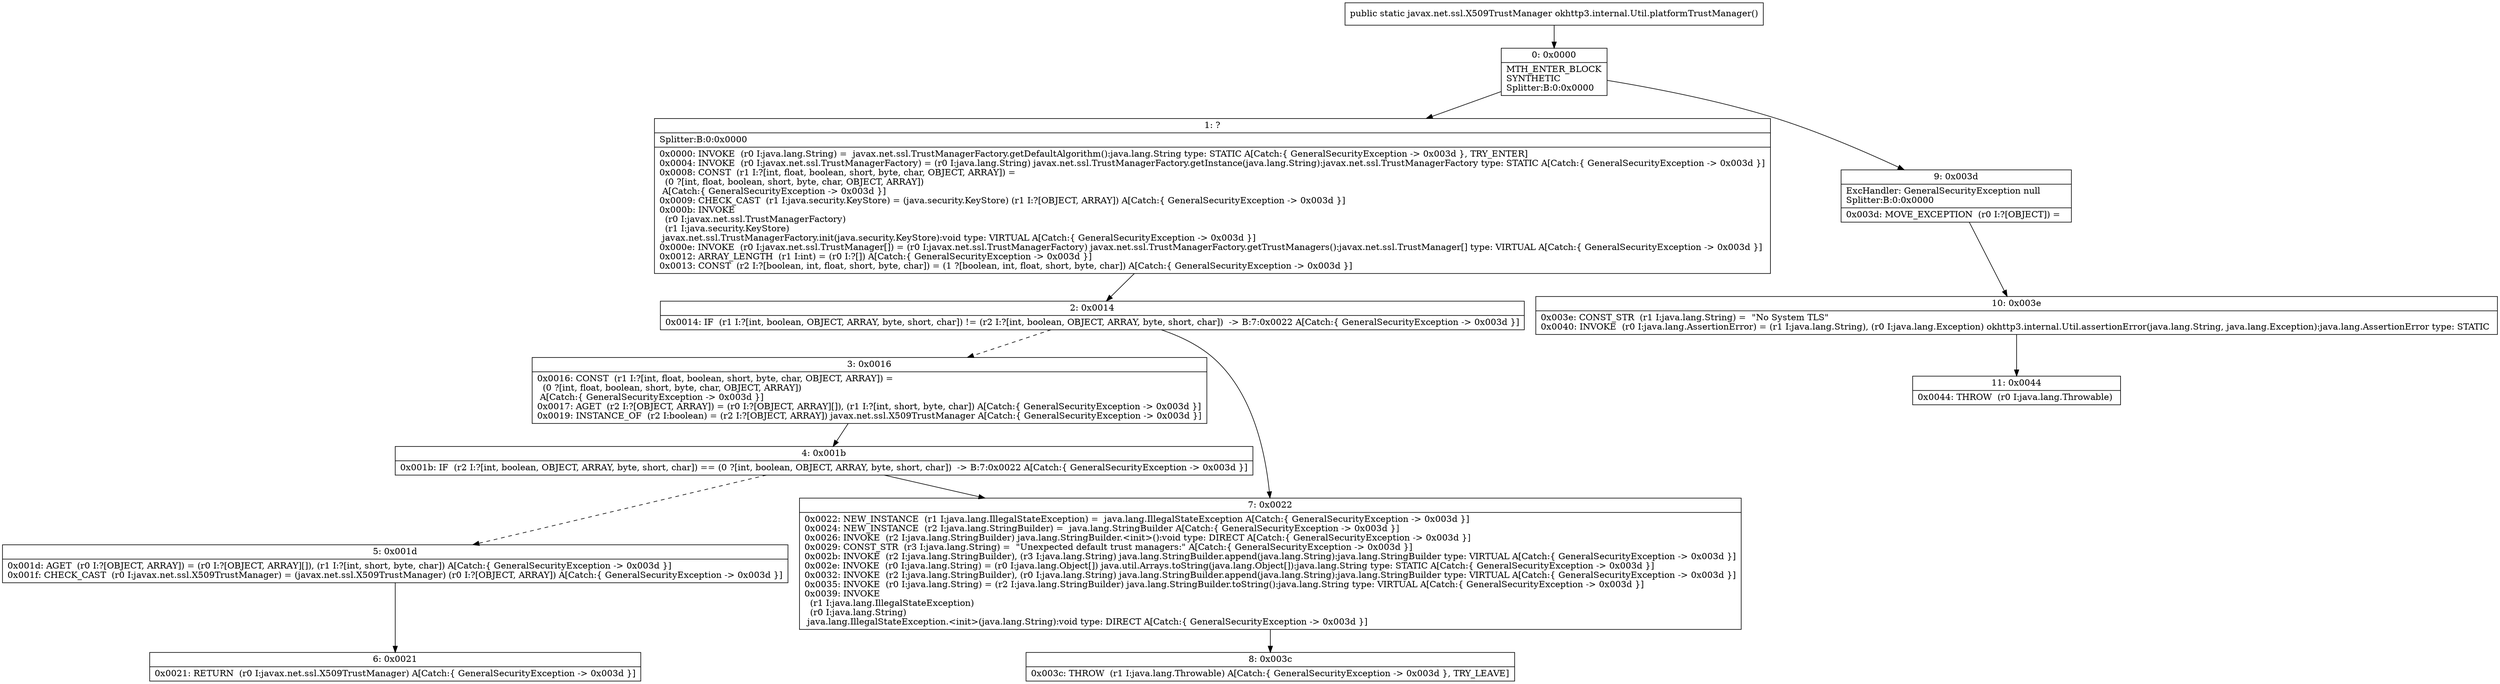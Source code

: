 digraph "CFG forokhttp3.internal.Util.platformTrustManager()Ljavax\/net\/ssl\/X509TrustManager;" {
Node_0 [shape=record,label="{0\:\ 0x0000|MTH_ENTER_BLOCK\lSYNTHETIC\lSplitter:B:0:0x0000\l}"];
Node_1 [shape=record,label="{1\:\ ?|Splitter:B:0:0x0000\l|0x0000: INVOKE  (r0 I:java.lang.String) =  javax.net.ssl.TrustManagerFactory.getDefaultAlgorithm():java.lang.String type: STATIC A[Catch:\{ GeneralSecurityException \-\> 0x003d \}, TRY_ENTER]\l0x0004: INVOKE  (r0 I:javax.net.ssl.TrustManagerFactory) = (r0 I:java.lang.String) javax.net.ssl.TrustManagerFactory.getInstance(java.lang.String):javax.net.ssl.TrustManagerFactory type: STATIC A[Catch:\{ GeneralSecurityException \-\> 0x003d \}]\l0x0008: CONST  (r1 I:?[int, float, boolean, short, byte, char, OBJECT, ARRAY]) = \l  (0 ?[int, float, boolean, short, byte, char, OBJECT, ARRAY])\l A[Catch:\{ GeneralSecurityException \-\> 0x003d \}]\l0x0009: CHECK_CAST  (r1 I:java.security.KeyStore) = (java.security.KeyStore) (r1 I:?[OBJECT, ARRAY]) A[Catch:\{ GeneralSecurityException \-\> 0x003d \}]\l0x000b: INVOKE  \l  (r0 I:javax.net.ssl.TrustManagerFactory)\l  (r1 I:java.security.KeyStore)\l javax.net.ssl.TrustManagerFactory.init(java.security.KeyStore):void type: VIRTUAL A[Catch:\{ GeneralSecurityException \-\> 0x003d \}]\l0x000e: INVOKE  (r0 I:javax.net.ssl.TrustManager[]) = (r0 I:javax.net.ssl.TrustManagerFactory) javax.net.ssl.TrustManagerFactory.getTrustManagers():javax.net.ssl.TrustManager[] type: VIRTUAL A[Catch:\{ GeneralSecurityException \-\> 0x003d \}]\l0x0012: ARRAY_LENGTH  (r1 I:int) = (r0 I:?[]) A[Catch:\{ GeneralSecurityException \-\> 0x003d \}]\l0x0013: CONST  (r2 I:?[boolean, int, float, short, byte, char]) = (1 ?[boolean, int, float, short, byte, char]) A[Catch:\{ GeneralSecurityException \-\> 0x003d \}]\l}"];
Node_2 [shape=record,label="{2\:\ 0x0014|0x0014: IF  (r1 I:?[int, boolean, OBJECT, ARRAY, byte, short, char]) != (r2 I:?[int, boolean, OBJECT, ARRAY, byte, short, char])  \-\> B:7:0x0022 A[Catch:\{ GeneralSecurityException \-\> 0x003d \}]\l}"];
Node_3 [shape=record,label="{3\:\ 0x0016|0x0016: CONST  (r1 I:?[int, float, boolean, short, byte, char, OBJECT, ARRAY]) = \l  (0 ?[int, float, boolean, short, byte, char, OBJECT, ARRAY])\l A[Catch:\{ GeneralSecurityException \-\> 0x003d \}]\l0x0017: AGET  (r2 I:?[OBJECT, ARRAY]) = (r0 I:?[OBJECT, ARRAY][]), (r1 I:?[int, short, byte, char]) A[Catch:\{ GeneralSecurityException \-\> 0x003d \}]\l0x0019: INSTANCE_OF  (r2 I:boolean) = (r2 I:?[OBJECT, ARRAY]) javax.net.ssl.X509TrustManager A[Catch:\{ GeneralSecurityException \-\> 0x003d \}]\l}"];
Node_4 [shape=record,label="{4\:\ 0x001b|0x001b: IF  (r2 I:?[int, boolean, OBJECT, ARRAY, byte, short, char]) == (0 ?[int, boolean, OBJECT, ARRAY, byte, short, char])  \-\> B:7:0x0022 A[Catch:\{ GeneralSecurityException \-\> 0x003d \}]\l}"];
Node_5 [shape=record,label="{5\:\ 0x001d|0x001d: AGET  (r0 I:?[OBJECT, ARRAY]) = (r0 I:?[OBJECT, ARRAY][]), (r1 I:?[int, short, byte, char]) A[Catch:\{ GeneralSecurityException \-\> 0x003d \}]\l0x001f: CHECK_CAST  (r0 I:javax.net.ssl.X509TrustManager) = (javax.net.ssl.X509TrustManager) (r0 I:?[OBJECT, ARRAY]) A[Catch:\{ GeneralSecurityException \-\> 0x003d \}]\l}"];
Node_6 [shape=record,label="{6\:\ 0x0021|0x0021: RETURN  (r0 I:javax.net.ssl.X509TrustManager) A[Catch:\{ GeneralSecurityException \-\> 0x003d \}]\l}"];
Node_7 [shape=record,label="{7\:\ 0x0022|0x0022: NEW_INSTANCE  (r1 I:java.lang.IllegalStateException) =  java.lang.IllegalStateException A[Catch:\{ GeneralSecurityException \-\> 0x003d \}]\l0x0024: NEW_INSTANCE  (r2 I:java.lang.StringBuilder) =  java.lang.StringBuilder A[Catch:\{ GeneralSecurityException \-\> 0x003d \}]\l0x0026: INVOKE  (r2 I:java.lang.StringBuilder) java.lang.StringBuilder.\<init\>():void type: DIRECT A[Catch:\{ GeneralSecurityException \-\> 0x003d \}]\l0x0029: CONST_STR  (r3 I:java.lang.String) =  \"Unexpected default trust managers:\" A[Catch:\{ GeneralSecurityException \-\> 0x003d \}]\l0x002b: INVOKE  (r2 I:java.lang.StringBuilder), (r3 I:java.lang.String) java.lang.StringBuilder.append(java.lang.String):java.lang.StringBuilder type: VIRTUAL A[Catch:\{ GeneralSecurityException \-\> 0x003d \}]\l0x002e: INVOKE  (r0 I:java.lang.String) = (r0 I:java.lang.Object[]) java.util.Arrays.toString(java.lang.Object[]):java.lang.String type: STATIC A[Catch:\{ GeneralSecurityException \-\> 0x003d \}]\l0x0032: INVOKE  (r2 I:java.lang.StringBuilder), (r0 I:java.lang.String) java.lang.StringBuilder.append(java.lang.String):java.lang.StringBuilder type: VIRTUAL A[Catch:\{ GeneralSecurityException \-\> 0x003d \}]\l0x0035: INVOKE  (r0 I:java.lang.String) = (r2 I:java.lang.StringBuilder) java.lang.StringBuilder.toString():java.lang.String type: VIRTUAL A[Catch:\{ GeneralSecurityException \-\> 0x003d \}]\l0x0039: INVOKE  \l  (r1 I:java.lang.IllegalStateException)\l  (r0 I:java.lang.String)\l java.lang.IllegalStateException.\<init\>(java.lang.String):void type: DIRECT A[Catch:\{ GeneralSecurityException \-\> 0x003d \}]\l}"];
Node_8 [shape=record,label="{8\:\ 0x003c|0x003c: THROW  (r1 I:java.lang.Throwable) A[Catch:\{ GeneralSecurityException \-\> 0x003d \}, TRY_LEAVE]\l}"];
Node_9 [shape=record,label="{9\:\ 0x003d|ExcHandler: GeneralSecurityException null\lSplitter:B:0:0x0000\l|0x003d: MOVE_EXCEPTION  (r0 I:?[OBJECT]) =  \l}"];
Node_10 [shape=record,label="{10\:\ 0x003e|0x003e: CONST_STR  (r1 I:java.lang.String) =  \"No System TLS\" \l0x0040: INVOKE  (r0 I:java.lang.AssertionError) = (r1 I:java.lang.String), (r0 I:java.lang.Exception) okhttp3.internal.Util.assertionError(java.lang.String, java.lang.Exception):java.lang.AssertionError type: STATIC \l}"];
Node_11 [shape=record,label="{11\:\ 0x0044|0x0044: THROW  (r0 I:java.lang.Throwable) \l}"];
MethodNode[shape=record,label="{public static javax.net.ssl.X509TrustManager okhttp3.internal.Util.platformTrustManager() }"];
MethodNode -> Node_0;
Node_0 -> Node_1;
Node_0 -> Node_9;
Node_1 -> Node_2;
Node_2 -> Node_3[style=dashed];
Node_2 -> Node_7;
Node_3 -> Node_4;
Node_4 -> Node_5[style=dashed];
Node_4 -> Node_7;
Node_5 -> Node_6;
Node_7 -> Node_8;
Node_9 -> Node_10;
Node_10 -> Node_11;
}

